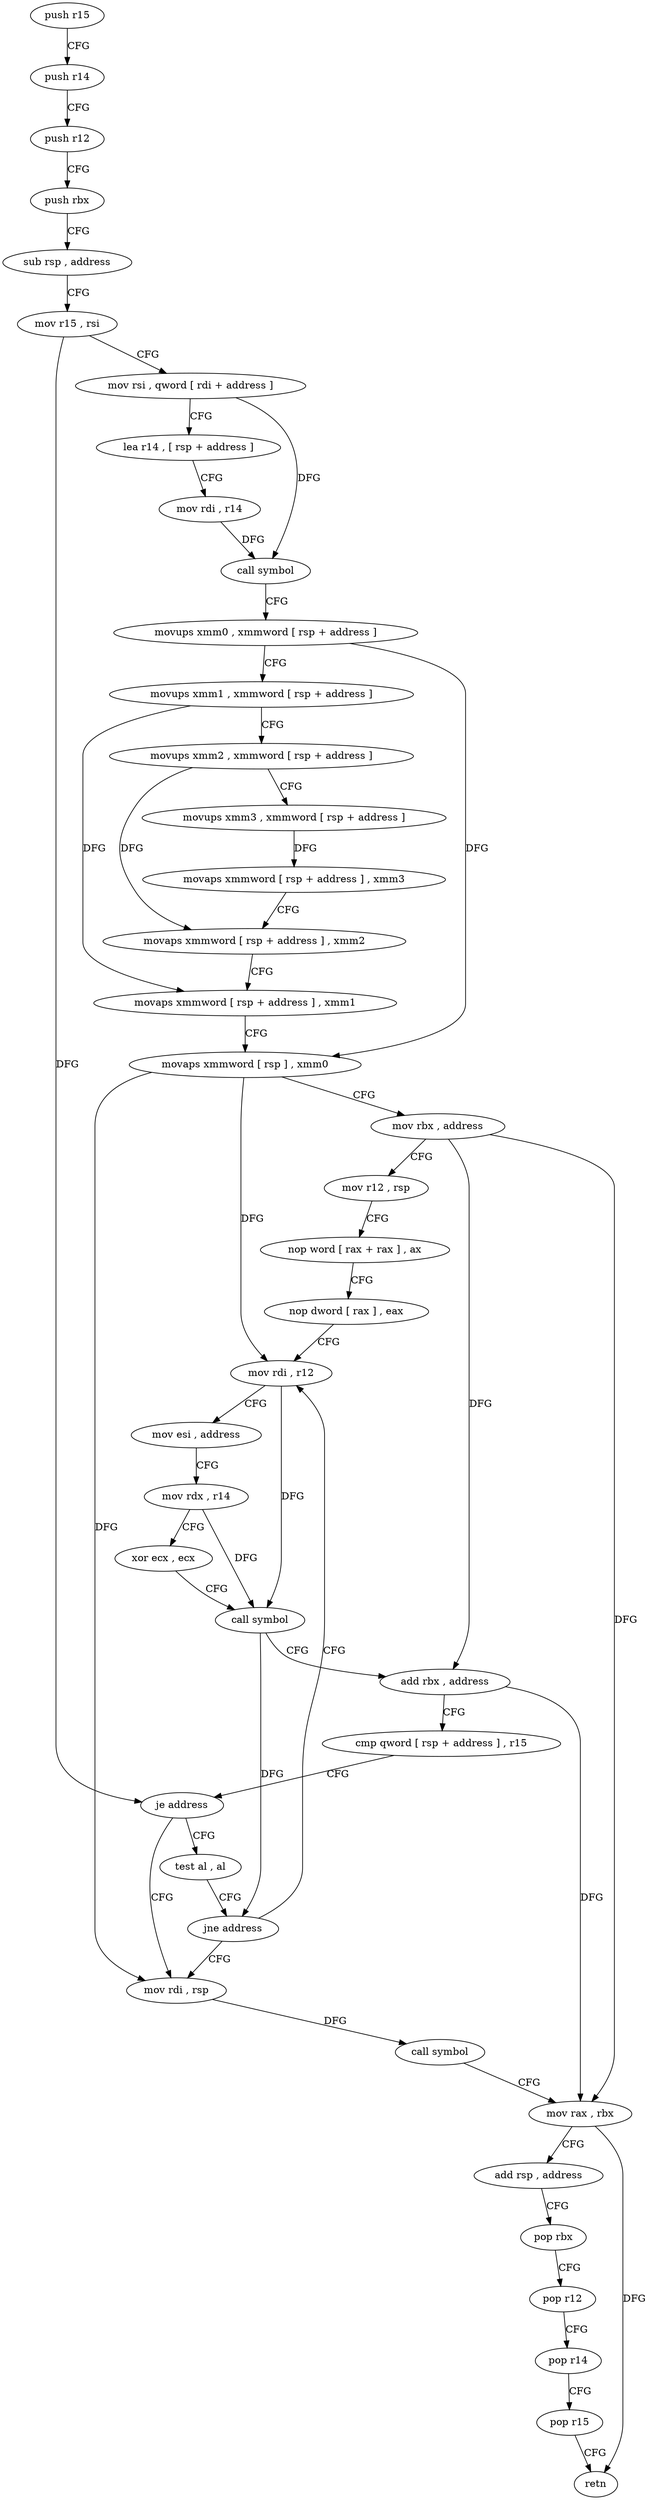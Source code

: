 digraph "func" {
"81472" [label = "push r15" ]
"81474" [label = "push r14" ]
"81476" [label = "push r12" ]
"81478" [label = "push rbx" ]
"81479" [label = "sub rsp , address" ]
"81486" [label = "mov r15 , rsi" ]
"81489" [label = "mov rsi , qword [ rdi + address ]" ]
"81493" [label = "lea r14 , [ rsp + address ]" ]
"81498" [label = "mov rdi , r14" ]
"81501" [label = "call symbol" ]
"81506" [label = "movups xmm0 , xmmword [ rsp + address ]" ]
"81511" [label = "movups xmm1 , xmmword [ rsp + address ]" ]
"81516" [label = "movups xmm2 , xmmword [ rsp + address ]" ]
"81521" [label = "movups xmm3 , xmmword [ rsp + address ]" ]
"81526" [label = "movaps xmmword [ rsp + address ] , xmm3" ]
"81531" [label = "movaps xmmword [ rsp + address ] , xmm2" ]
"81536" [label = "movaps xmmword [ rsp + address ] , xmm1" ]
"81541" [label = "movaps xmmword [ rsp ] , xmm0" ]
"81545" [label = "mov rbx , address" ]
"81552" [label = "mov r12 , rsp" ]
"81555" [label = "nop word [ rax + rax ] , ax" ]
"81565" [label = "nop dword [ rax ] , eax" ]
"81568" [label = "mov rdi , r12" ]
"81601" [label = "mov rdi , rsp" ]
"81604" [label = "call symbol" ]
"81609" [label = "mov rax , rbx" ]
"81612" [label = "add rsp , address" ]
"81619" [label = "pop rbx" ]
"81620" [label = "pop r12" ]
"81622" [label = "pop r14" ]
"81624" [label = "pop r15" ]
"81626" [label = "retn" ]
"81597" [label = "test al , al" ]
"81599" [label = "jne address" ]
"81571" [label = "mov esi , address" ]
"81576" [label = "mov rdx , r14" ]
"81579" [label = "xor ecx , ecx" ]
"81581" [label = "call symbol" ]
"81586" [label = "add rbx , address" ]
"81590" [label = "cmp qword [ rsp + address ] , r15" ]
"81595" [label = "je address" ]
"81472" -> "81474" [ label = "CFG" ]
"81474" -> "81476" [ label = "CFG" ]
"81476" -> "81478" [ label = "CFG" ]
"81478" -> "81479" [ label = "CFG" ]
"81479" -> "81486" [ label = "CFG" ]
"81486" -> "81489" [ label = "CFG" ]
"81486" -> "81595" [ label = "DFG" ]
"81489" -> "81493" [ label = "CFG" ]
"81489" -> "81501" [ label = "DFG" ]
"81493" -> "81498" [ label = "CFG" ]
"81498" -> "81501" [ label = "DFG" ]
"81501" -> "81506" [ label = "CFG" ]
"81506" -> "81511" [ label = "CFG" ]
"81506" -> "81541" [ label = "DFG" ]
"81511" -> "81516" [ label = "CFG" ]
"81511" -> "81536" [ label = "DFG" ]
"81516" -> "81521" [ label = "CFG" ]
"81516" -> "81531" [ label = "DFG" ]
"81521" -> "81526" [ label = "DFG" ]
"81526" -> "81531" [ label = "CFG" ]
"81531" -> "81536" [ label = "CFG" ]
"81536" -> "81541" [ label = "CFG" ]
"81541" -> "81545" [ label = "CFG" ]
"81541" -> "81568" [ label = "DFG" ]
"81541" -> "81601" [ label = "DFG" ]
"81545" -> "81552" [ label = "CFG" ]
"81545" -> "81586" [ label = "DFG" ]
"81545" -> "81609" [ label = "DFG" ]
"81552" -> "81555" [ label = "CFG" ]
"81555" -> "81565" [ label = "CFG" ]
"81565" -> "81568" [ label = "CFG" ]
"81568" -> "81571" [ label = "CFG" ]
"81568" -> "81581" [ label = "DFG" ]
"81601" -> "81604" [ label = "DFG" ]
"81604" -> "81609" [ label = "CFG" ]
"81609" -> "81612" [ label = "CFG" ]
"81609" -> "81626" [ label = "DFG" ]
"81612" -> "81619" [ label = "CFG" ]
"81619" -> "81620" [ label = "CFG" ]
"81620" -> "81622" [ label = "CFG" ]
"81622" -> "81624" [ label = "CFG" ]
"81624" -> "81626" [ label = "CFG" ]
"81597" -> "81599" [ label = "CFG" ]
"81599" -> "81568" [ label = "CFG" ]
"81599" -> "81601" [ label = "CFG" ]
"81571" -> "81576" [ label = "CFG" ]
"81576" -> "81579" [ label = "CFG" ]
"81576" -> "81581" [ label = "DFG" ]
"81579" -> "81581" [ label = "CFG" ]
"81581" -> "81586" [ label = "CFG" ]
"81581" -> "81599" [ label = "DFG" ]
"81586" -> "81590" [ label = "CFG" ]
"81586" -> "81609" [ label = "DFG" ]
"81590" -> "81595" [ label = "CFG" ]
"81595" -> "81601" [ label = "CFG" ]
"81595" -> "81597" [ label = "CFG" ]
}

